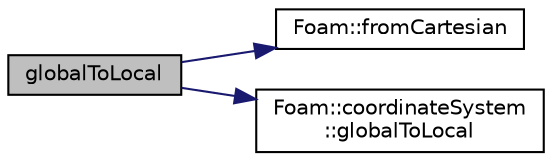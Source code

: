 digraph "globalToLocal"
{
  bgcolor="transparent";
  edge [fontname="Helvetica",fontsize="10",labelfontname="Helvetica",labelfontsize="10"];
  node [fontname="Helvetica",fontsize="10",shape=record];
  rankdir="LR";
  Node1 [label="globalToLocal",height=0.2,width=0.4,color="black", fillcolor="grey75", style="filled" fontcolor="black"];
  Node1 -> Node2 [color="midnightblue",fontsize="10",style="solid",fontname="Helvetica"];
  Node2 [label="Foam::fromCartesian",height=0.2,width=0.4,color="black",URL="$namespaceFoam.html#ae43948dcae6286283e19c3d69a238c15",tooltip="Convert from Cartesian (to Cylindrical) "];
  Node1 -> Node3 [color="midnightblue",fontsize="10",style="solid",fontname="Helvetica"];
  Node3 [label="Foam::coordinateSystem\l::globalToLocal",height=0.2,width=0.4,color="black",URL="$classFoam_1_1coordinateSystem.html#af7bf2602d4de0c5c9aa43d6425e728e1",tooltip="From global Cartesian system to the local coordinate system with optional translation for the origin..."];
}
